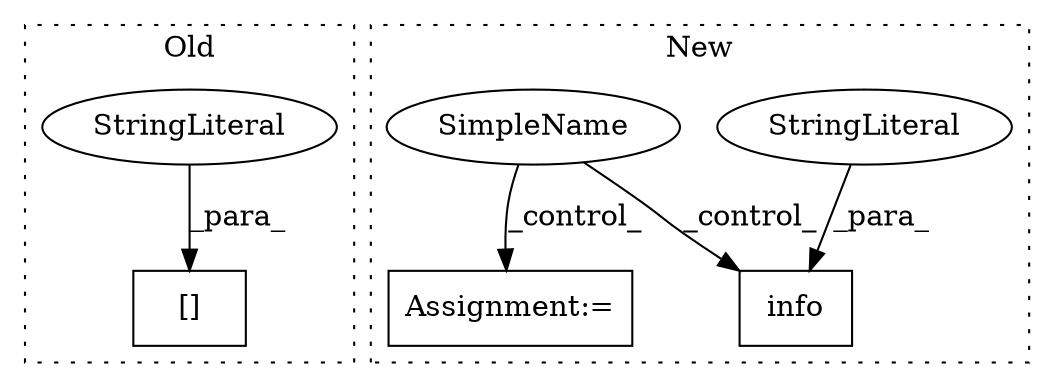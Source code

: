 digraph G {
subgraph cluster0 {
1 [label="[]" a="2" s="6763,6803" l="25,1" shape="box"];
4 [label="StringLiteral" a="45" s="6788" l="15" shape="ellipse"];
label = "Old";
style="dotted";
}
subgraph cluster1 {
2 [label="info" a="32" s="7519,7568" l="5,1" shape="box"];
3 [label="StringLiteral" a="45" s="7524" l="44" shape="ellipse"];
5 [label="SimpleName" a="42" s="" l="" shape="ellipse"];
6 [label="Assignment:=" a="7" s="7600" l="1" shape="box"];
label = "New";
style="dotted";
}
3 -> 2 [label="_para_"];
4 -> 1 [label="_para_"];
5 -> 6 [label="_control_"];
5 -> 2 [label="_control_"];
}